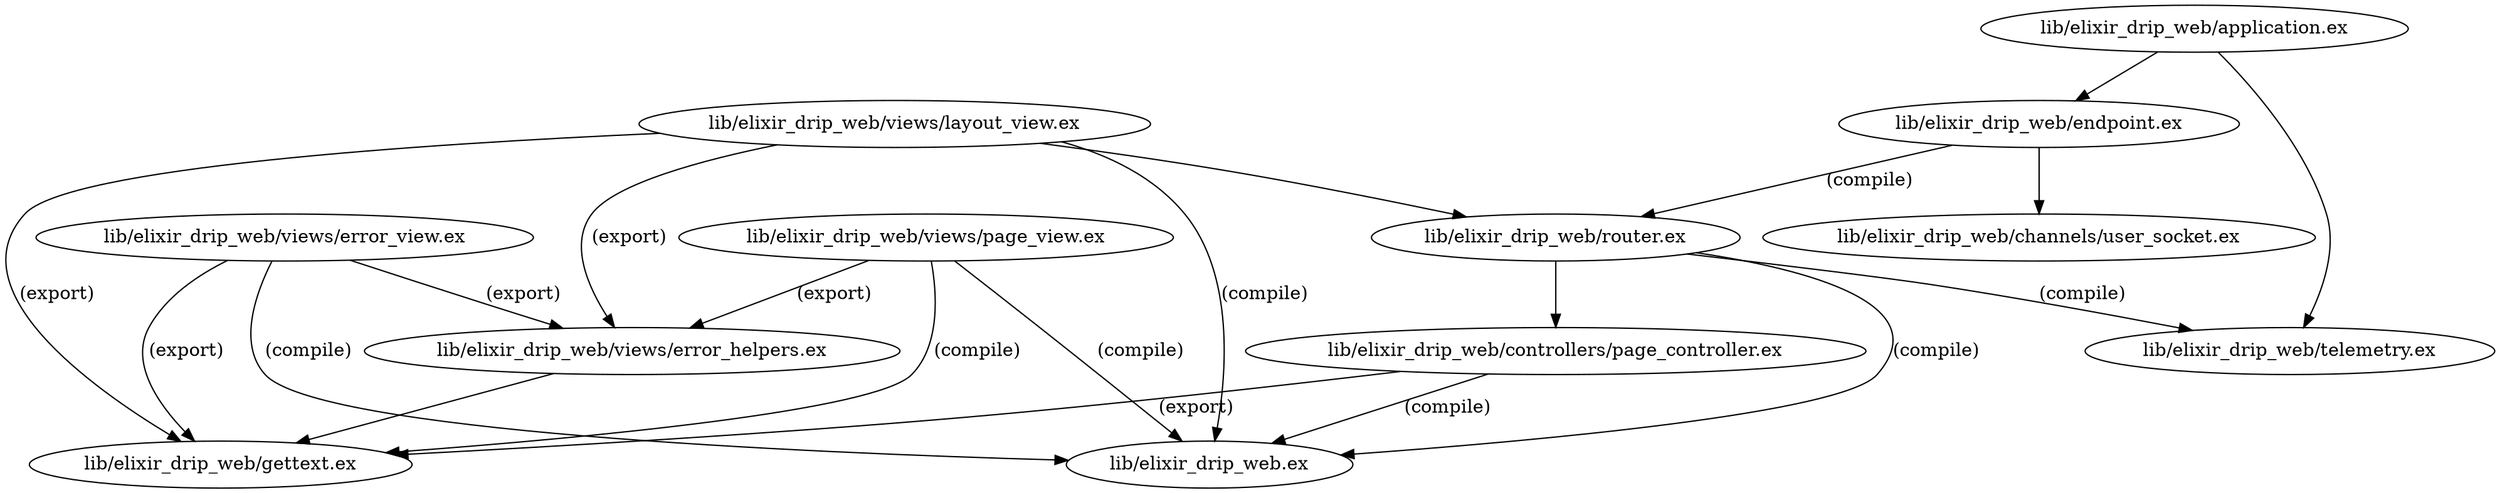 digraph "xref graph" {
  "lib/elixir_drip_web.ex"
  "lib/elixir_drip_web/application.ex"
  "lib/elixir_drip_web/application.ex" -> "lib/elixir_drip_web/endpoint.ex"
  "lib/elixir_drip_web/endpoint.ex" -> "lib/elixir_drip_web/channels/user_socket.ex"
  "lib/elixir_drip_web/endpoint.ex" -> "lib/elixir_drip_web/router.ex" [label="(compile)"]
  "lib/elixir_drip_web/router.ex" -> "lib/elixir_drip_web.ex" [label="(compile)"]
  "lib/elixir_drip_web/router.ex" -> "lib/elixir_drip_web/controllers/page_controller.ex"
  "lib/elixir_drip_web/controllers/page_controller.ex" -> "lib/elixir_drip_web.ex" [label="(compile)"]
  "lib/elixir_drip_web/controllers/page_controller.ex" -> "lib/elixir_drip_web/gettext.ex" [label="(export)"]
  "lib/elixir_drip_web/router.ex" -> "lib/elixir_drip_web/telemetry.ex" [label="(compile)"]
  "lib/elixir_drip_web/application.ex" -> "lib/elixir_drip_web/telemetry.ex"
  "lib/elixir_drip_web/channels/user_socket.ex"
  "lib/elixir_drip_web/controllers/page_controller.ex"
  "lib/elixir_drip_web/endpoint.ex"
  "lib/elixir_drip_web/gettext.ex"
  "lib/elixir_drip_web/router.ex"
  "lib/elixir_drip_web/telemetry.ex"
  "lib/elixir_drip_web/views/error_helpers.ex"
  "lib/elixir_drip_web/views/error_helpers.ex" -> "lib/elixir_drip_web/gettext.ex"
  "lib/elixir_drip_web/views/error_view.ex"
  "lib/elixir_drip_web/views/error_view.ex" -> "lib/elixir_drip_web.ex" [label="(compile)"]
  "lib/elixir_drip_web/views/error_view.ex" -> "lib/elixir_drip_web/gettext.ex" [label="(export)"]
  "lib/elixir_drip_web/views/error_view.ex" -> "lib/elixir_drip_web/views/error_helpers.ex" [label="(export)"]
  "lib/elixir_drip_web/views/layout_view.ex"
  "lib/elixir_drip_web/views/layout_view.ex" -> "lib/elixir_drip_web.ex" [label="(compile)"]
  "lib/elixir_drip_web/views/layout_view.ex" -> "lib/elixir_drip_web/gettext.ex" [label="(export)"]
  "lib/elixir_drip_web/views/layout_view.ex" -> "lib/elixir_drip_web/router.ex"
  "lib/elixir_drip_web/views/layout_view.ex" -> "lib/elixir_drip_web/views/error_helpers.ex" [label="(export)"]
  "lib/elixir_drip_web/views/page_view.ex"
  "lib/elixir_drip_web/views/page_view.ex" -> "lib/elixir_drip_web.ex" [label="(compile)"]
  "lib/elixir_drip_web/views/page_view.ex" -> "lib/elixir_drip_web/gettext.ex" [label="(compile)"]
  "lib/elixir_drip_web/views/page_view.ex" -> "lib/elixir_drip_web/views/error_helpers.ex" [label="(export)"]
}
